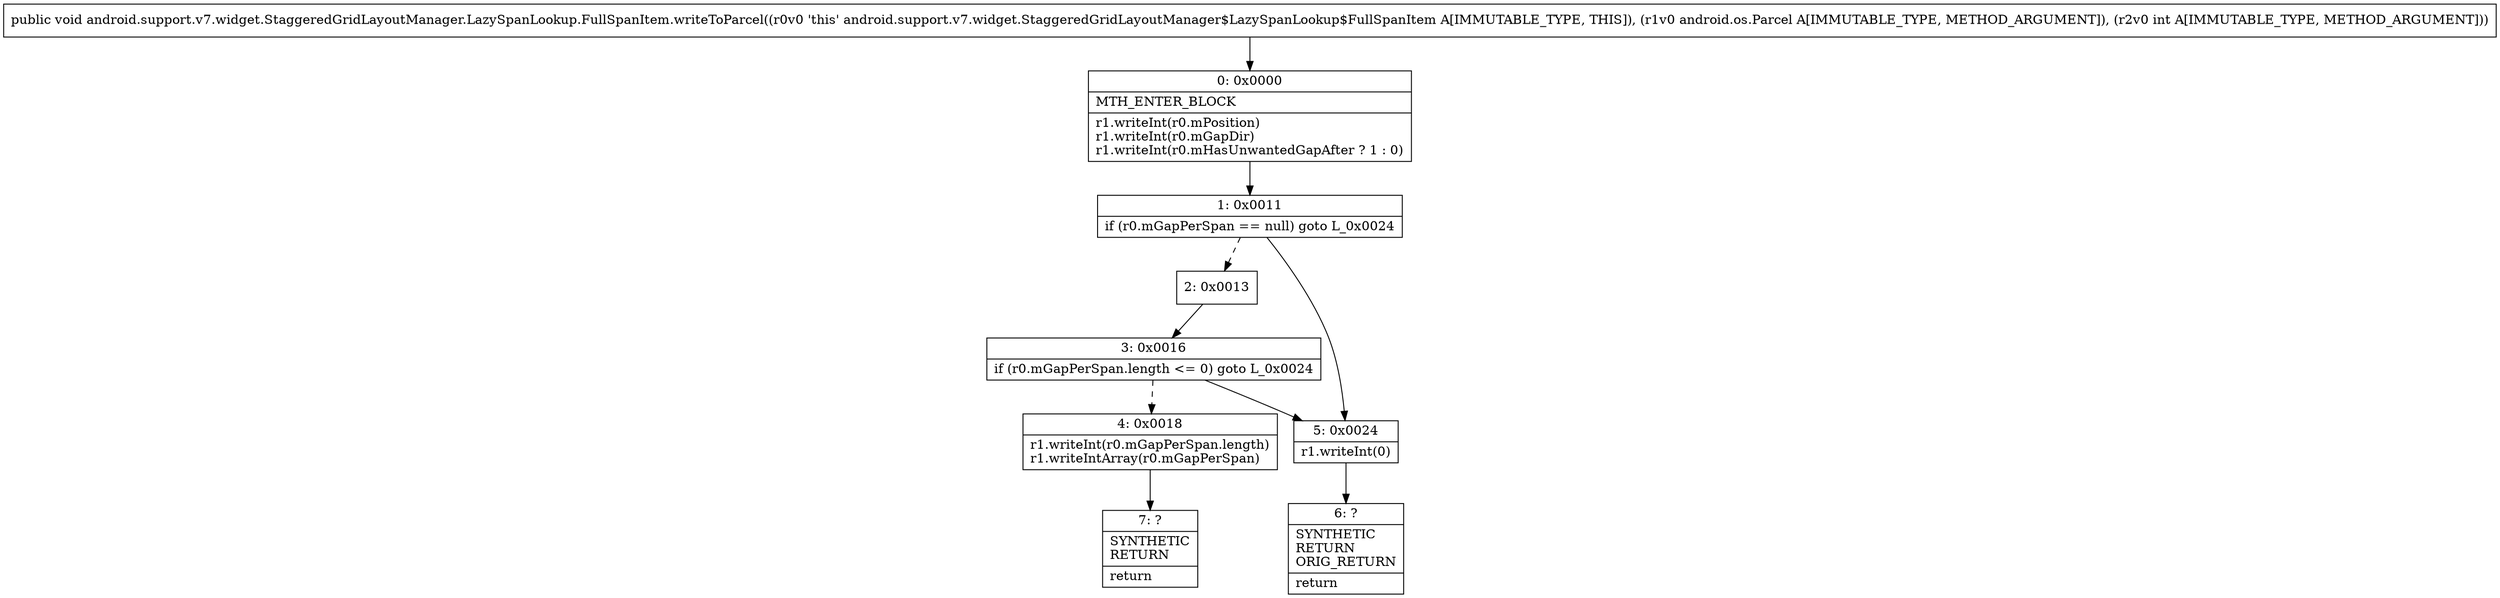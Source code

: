 digraph "CFG forandroid.support.v7.widget.StaggeredGridLayoutManager.LazySpanLookup.FullSpanItem.writeToParcel(Landroid\/os\/Parcel;I)V" {
Node_0 [shape=record,label="{0\:\ 0x0000|MTH_ENTER_BLOCK\l|r1.writeInt(r0.mPosition)\lr1.writeInt(r0.mGapDir)\lr1.writeInt(r0.mHasUnwantedGapAfter ? 1 : 0)\l}"];
Node_1 [shape=record,label="{1\:\ 0x0011|if (r0.mGapPerSpan == null) goto L_0x0024\l}"];
Node_2 [shape=record,label="{2\:\ 0x0013}"];
Node_3 [shape=record,label="{3\:\ 0x0016|if (r0.mGapPerSpan.length \<= 0) goto L_0x0024\l}"];
Node_4 [shape=record,label="{4\:\ 0x0018|r1.writeInt(r0.mGapPerSpan.length)\lr1.writeIntArray(r0.mGapPerSpan)\l}"];
Node_5 [shape=record,label="{5\:\ 0x0024|r1.writeInt(0)\l}"];
Node_6 [shape=record,label="{6\:\ ?|SYNTHETIC\lRETURN\lORIG_RETURN\l|return\l}"];
Node_7 [shape=record,label="{7\:\ ?|SYNTHETIC\lRETURN\l|return\l}"];
MethodNode[shape=record,label="{public void android.support.v7.widget.StaggeredGridLayoutManager.LazySpanLookup.FullSpanItem.writeToParcel((r0v0 'this' android.support.v7.widget.StaggeredGridLayoutManager$LazySpanLookup$FullSpanItem A[IMMUTABLE_TYPE, THIS]), (r1v0 android.os.Parcel A[IMMUTABLE_TYPE, METHOD_ARGUMENT]), (r2v0 int A[IMMUTABLE_TYPE, METHOD_ARGUMENT])) }"];
MethodNode -> Node_0;
Node_0 -> Node_1;
Node_1 -> Node_2[style=dashed];
Node_1 -> Node_5;
Node_2 -> Node_3;
Node_3 -> Node_4[style=dashed];
Node_3 -> Node_5;
Node_4 -> Node_7;
Node_5 -> Node_6;
}

